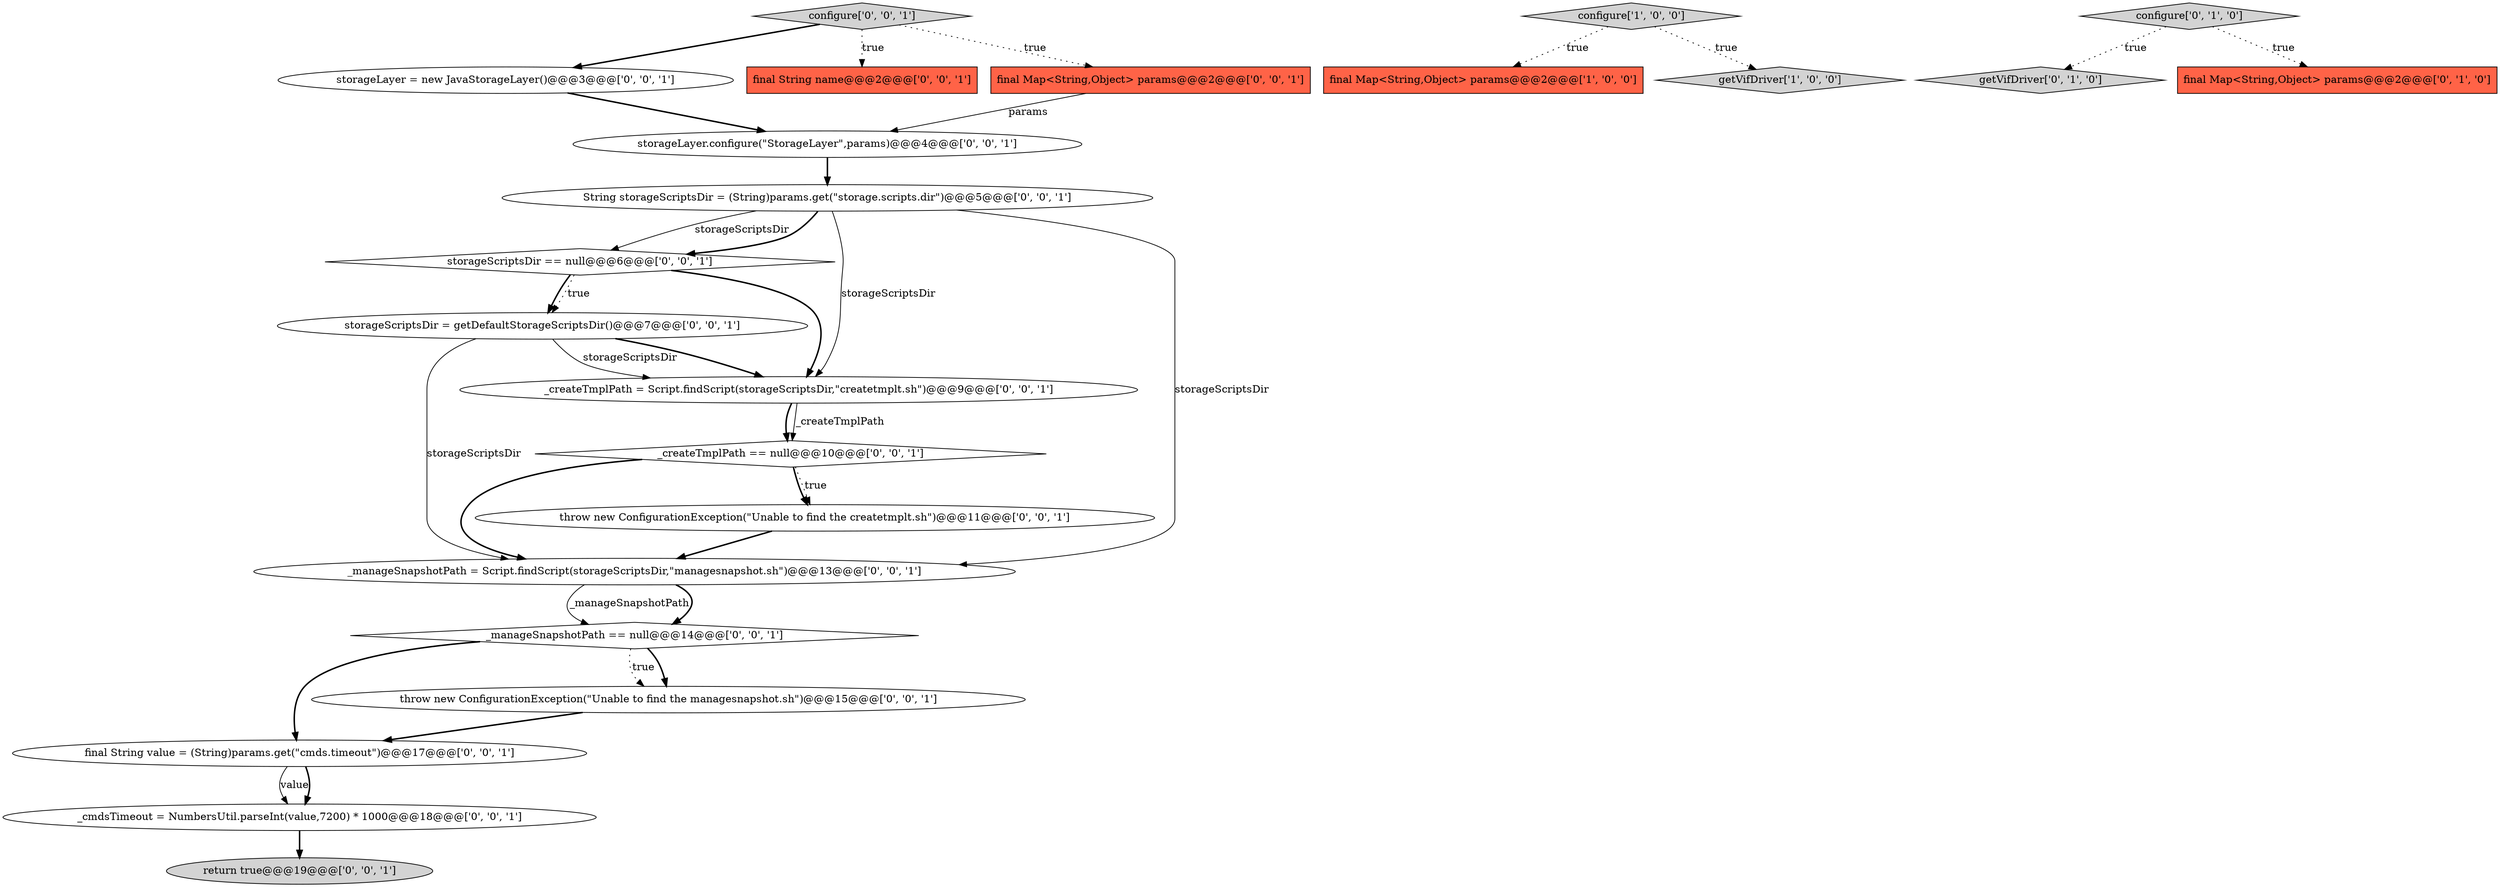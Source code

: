 digraph {
21 [style = filled, label = "storageLayer = new JavaStorageLayer()@@@3@@@['0', '0', '1']", fillcolor = white, shape = ellipse image = "AAA0AAABBB3BBB"];
19 [style = filled, label = "final String name@@@2@@@['0', '0', '1']", fillcolor = tomato, shape = box image = "AAA0AAABBB3BBB"];
16 [style = filled, label = "final String value = (String)params.get(\"cmds.timeout\")@@@17@@@['0', '0', '1']", fillcolor = white, shape = ellipse image = "AAA0AAABBB3BBB"];
20 [style = filled, label = "storageScriptsDir == null@@@6@@@['0', '0', '1']", fillcolor = white, shape = diamond image = "AAA0AAABBB3BBB"];
1 [style = filled, label = "final Map<String,Object> params@@@2@@@['1', '0', '0']", fillcolor = tomato, shape = box image = "AAA0AAABBB1BBB"];
17 [style = filled, label = "_cmdsTimeout = NumbersUtil.parseInt(value,7200) * 1000@@@18@@@['0', '0', '1']", fillcolor = white, shape = ellipse image = "AAA0AAABBB3BBB"];
5 [style = filled, label = "getVifDriver['0', '1', '0']", fillcolor = lightgray, shape = diamond image = "AAA0AAABBB2BBB"];
4 [style = filled, label = "final Map<String,Object> params@@@2@@@['0', '1', '0']", fillcolor = tomato, shape = box image = "AAA0AAABBB2BBB"];
12 [style = filled, label = "storageLayer.configure(\"StorageLayer\",params)@@@4@@@['0', '0', '1']", fillcolor = white, shape = ellipse image = "AAA0AAABBB3BBB"];
7 [style = filled, label = "throw new ConfigurationException(\"Unable to find the createtmplt.sh\")@@@11@@@['0', '0', '1']", fillcolor = white, shape = ellipse image = "AAA0AAABBB3BBB"];
11 [style = filled, label = "_manageSnapshotPath = Script.findScript(storageScriptsDir,\"managesnapshot.sh\")@@@13@@@['0', '0', '1']", fillcolor = white, shape = ellipse image = "AAA0AAABBB3BBB"];
8 [style = filled, label = "storageScriptsDir = getDefaultStorageScriptsDir()@@@7@@@['0', '0', '1']", fillcolor = white, shape = ellipse image = "AAA0AAABBB3BBB"];
2 [style = filled, label = "configure['1', '0', '0']", fillcolor = lightgray, shape = diamond image = "AAA0AAABBB1BBB"];
3 [style = filled, label = "configure['0', '1', '0']", fillcolor = lightgray, shape = diamond image = "AAA0AAABBB2BBB"];
18 [style = filled, label = "_manageSnapshotPath == null@@@14@@@['0', '0', '1']", fillcolor = white, shape = diamond image = "AAA0AAABBB3BBB"];
9 [style = filled, label = "_createTmplPath == null@@@10@@@['0', '0', '1']", fillcolor = white, shape = diamond image = "AAA0AAABBB3BBB"];
14 [style = filled, label = "_createTmplPath = Script.findScript(storageScriptsDir,\"createtmplt.sh\")@@@9@@@['0', '0', '1']", fillcolor = white, shape = ellipse image = "AAA0AAABBB3BBB"];
22 [style = filled, label = "throw new ConfigurationException(\"Unable to find the managesnapshot.sh\")@@@15@@@['0', '0', '1']", fillcolor = white, shape = ellipse image = "AAA0AAABBB3BBB"];
15 [style = filled, label = "final Map<String,Object> params@@@2@@@['0', '0', '1']", fillcolor = tomato, shape = box image = "AAA0AAABBB3BBB"];
0 [style = filled, label = "getVifDriver['1', '0', '0']", fillcolor = lightgray, shape = diamond image = "AAA0AAABBB1BBB"];
6 [style = filled, label = "configure['0', '0', '1']", fillcolor = lightgray, shape = diamond image = "AAA0AAABBB3BBB"];
10 [style = filled, label = "String storageScriptsDir = (String)params.get(\"storage.scripts.dir\")@@@5@@@['0', '0', '1']", fillcolor = white, shape = ellipse image = "AAA0AAABBB3BBB"];
13 [style = filled, label = "return true@@@19@@@['0', '0', '1']", fillcolor = lightgray, shape = ellipse image = "AAA0AAABBB3BBB"];
8->14 [style = bold, label=""];
9->11 [style = bold, label=""];
15->12 [style = solid, label="params"];
18->22 [style = bold, label=""];
6->19 [style = dotted, label="true"];
9->7 [style = dotted, label="true"];
10->11 [style = solid, label="storageScriptsDir"];
22->16 [style = bold, label=""];
11->18 [style = solid, label="_manageSnapshotPath"];
8->14 [style = solid, label="storageScriptsDir"];
20->8 [style = bold, label=""];
14->9 [style = bold, label=""];
11->18 [style = bold, label=""];
16->17 [style = solid, label="value"];
7->11 [style = bold, label=""];
21->12 [style = bold, label=""];
9->7 [style = bold, label=""];
6->21 [style = bold, label=""];
2->1 [style = dotted, label="true"];
12->10 [style = bold, label=""];
14->9 [style = solid, label="_createTmplPath"];
8->11 [style = solid, label="storageScriptsDir"];
3->4 [style = dotted, label="true"];
17->13 [style = bold, label=""];
18->16 [style = bold, label=""];
10->14 [style = solid, label="storageScriptsDir"];
16->17 [style = bold, label=""];
2->0 [style = dotted, label="true"];
20->8 [style = dotted, label="true"];
20->14 [style = bold, label=""];
3->5 [style = dotted, label="true"];
18->22 [style = dotted, label="true"];
10->20 [style = solid, label="storageScriptsDir"];
6->15 [style = dotted, label="true"];
10->20 [style = bold, label=""];
}
